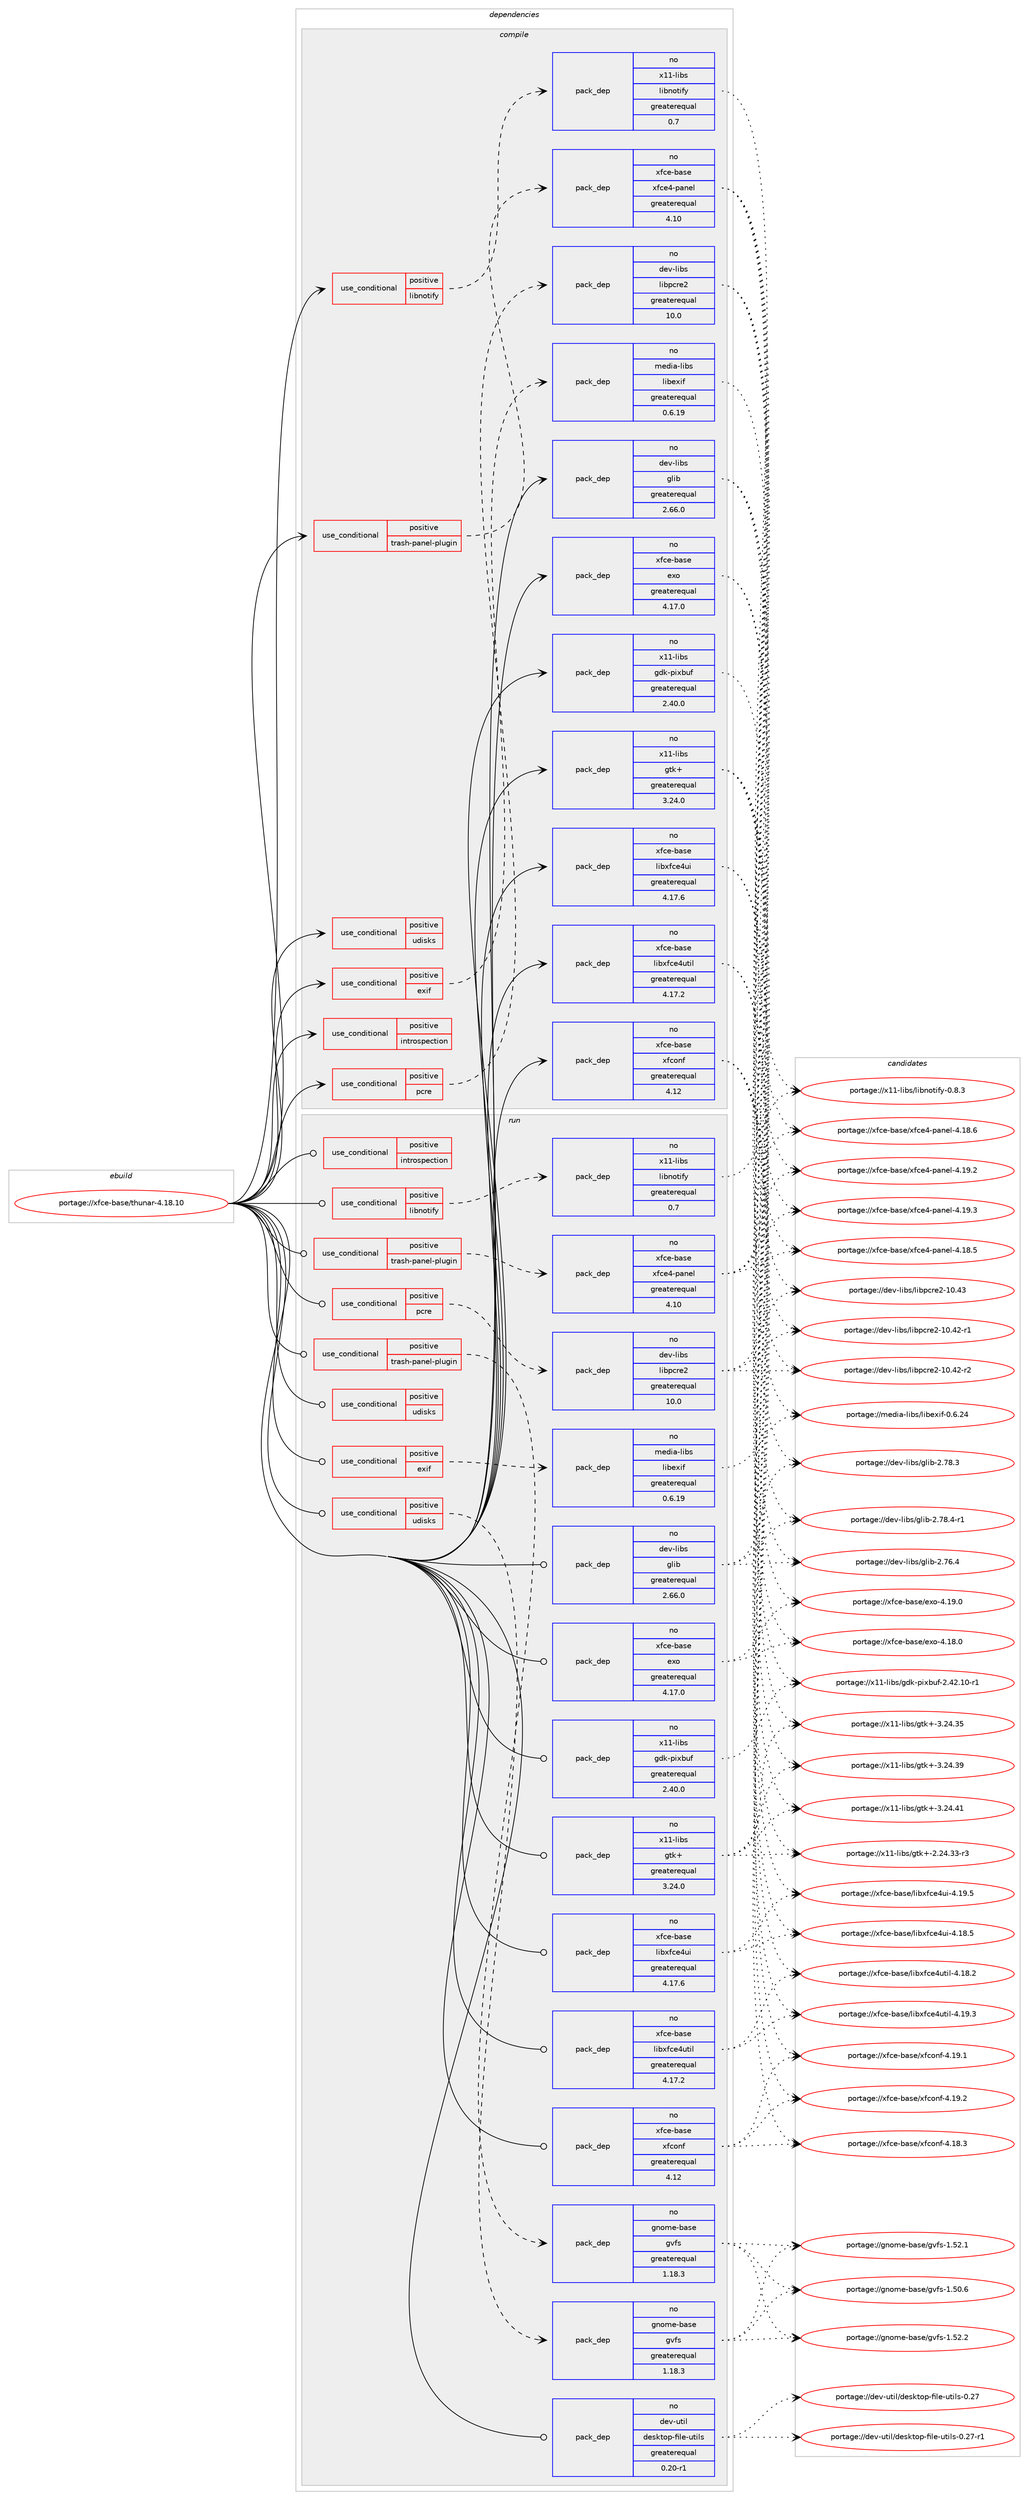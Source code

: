 digraph prolog {

# *************
# Graph options
# *************

newrank=true;
concentrate=true;
compound=true;
graph [rankdir=LR,fontname=Helvetica,fontsize=10,ranksep=1.5];#, ranksep=2.5, nodesep=0.2];
edge  [arrowhead=vee];
node  [fontname=Helvetica,fontsize=10];

# **********
# The ebuild
# **********

subgraph cluster_leftcol {
color=gray;
rank=same;
label=<<i>ebuild</i>>;
id [label="portage://xfce-base/thunar-4.18.10", color=red, width=4, href="../xfce-base/thunar-4.18.10.svg"];
}

# ****************
# The dependencies
# ****************

subgraph cluster_midcol {
color=gray;
label=<<i>dependencies</i>>;
subgraph cluster_compile {
fillcolor="#eeeeee";
style=filled;
label=<<i>compile</i>>;
subgraph cond13745 {
dependency20179 [label=<<TABLE BORDER="0" CELLBORDER="1" CELLSPACING="0" CELLPADDING="4"><TR><TD ROWSPAN="3" CELLPADDING="10">use_conditional</TD></TR><TR><TD>positive</TD></TR><TR><TD>exif</TD></TR></TABLE>>, shape=none, color=red];
subgraph pack6161 {
dependency20180 [label=<<TABLE BORDER="0" CELLBORDER="1" CELLSPACING="0" CELLPADDING="4" WIDTH="220"><TR><TD ROWSPAN="6" CELLPADDING="30">pack_dep</TD></TR><TR><TD WIDTH="110">no</TD></TR><TR><TD>media-libs</TD></TR><TR><TD>libexif</TD></TR><TR><TD>greaterequal</TD></TR><TR><TD>0.6.19</TD></TR></TABLE>>, shape=none, color=blue];
}
dependency20179:e -> dependency20180:w [weight=20,style="dashed",arrowhead="vee"];
}
id:e -> dependency20179:w [weight=20,style="solid",arrowhead="vee"];
subgraph cond13746 {
dependency20181 [label=<<TABLE BORDER="0" CELLBORDER="1" CELLSPACING="0" CELLPADDING="4"><TR><TD ROWSPAN="3" CELLPADDING="10">use_conditional</TD></TR><TR><TD>positive</TD></TR><TR><TD>introspection</TD></TR></TABLE>>, shape=none, color=red];
# *** BEGIN UNKNOWN DEPENDENCY TYPE (TODO) ***
# dependency20181 -> package_dependency(portage://xfce-base/thunar-4.18.10,install,no,dev-libs,gobject-introspection,none,[,,],any_same_slot,[])
# *** END UNKNOWN DEPENDENCY TYPE (TODO) ***

}
id:e -> dependency20181:w [weight=20,style="solid",arrowhead="vee"];
subgraph cond13747 {
dependency20182 [label=<<TABLE BORDER="0" CELLBORDER="1" CELLSPACING="0" CELLPADDING="4"><TR><TD ROWSPAN="3" CELLPADDING="10">use_conditional</TD></TR><TR><TD>positive</TD></TR><TR><TD>libnotify</TD></TR></TABLE>>, shape=none, color=red];
subgraph pack6162 {
dependency20183 [label=<<TABLE BORDER="0" CELLBORDER="1" CELLSPACING="0" CELLPADDING="4" WIDTH="220"><TR><TD ROWSPAN="6" CELLPADDING="30">pack_dep</TD></TR><TR><TD WIDTH="110">no</TD></TR><TR><TD>x11-libs</TD></TR><TR><TD>libnotify</TD></TR><TR><TD>greaterequal</TD></TR><TR><TD>0.7</TD></TR></TABLE>>, shape=none, color=blue];
}
dependency20182:e -> dependency20183:w [weight=20,style="dashed",arrowhead="vee"];
}
id:e -> dependency20182:w [weight=20,style="solid",arrowhead="vee"];
subgraph cond13748 {
dependency20184 [label=<<TABLE BORDER="0" CELLBORDER="1" CELLSPACING="0" CELLPADDING="4"><TR><TD ROWSPAN="3" CELLPADDING="10">use_conditional</TD></TR><TR><TD>positive</TD></TR><TR><TD>pcre</TD></TR></TABLE>>, shape=none, color=red];
subgraph pack6163 {
dependency20185 [label=<<TABLE BORDER="0" CELLBORDER="1" CELLSPACING="0" CELLPADDING="4" WIDTH="220"><TR><TD ROWSPAN="6" CELLPADDING="30">pack_dep</TD></TR><TR><TD WIDTH="110">no</TD></TR><TR><TD>dev-libs</TD></TR><TR><TD>libpcre2</TD></TR><TR><TD>greaterequal</TD></TR><TR><TD>10.0</TD></TR></TABLE>>, shape=none, color=blue];
}
dependency20184:e -> dependency20185:w [weight=20,style="dashed",arrowhead="vee"];
}
id:e -> dependency20184:w [weight=20,style="solid",arrowhead="vee"];
subgraph cond13749 {
dependency20186 [label=<<TABLE BORDER="0" CELLBORDER="1" CELLSPACING="0" CELLPADDING="4"><TR><TD ROWSPAN="3" CELLPADDING="10">use_conditional</TD></TR><TR><TD>positive</TD></TR><TR><TD>trash-panel-plugin</TD></TR></TABLE>>, shape=none, color=red];
subgraph pack6164 {
dependency20187 [label=<<TABLE BORDER="0" CELLBORDER="1" CELLSPACING="0" CELLPADDING="4" WIDTH="220"><TR><TD ROWSPAN="6" CELLPADDING="30">pack_dep</TD></TR><TR><TD WIDTH="110">no</TD></TR><TR><TD>xfce-base</TD></TR><TR><TD>xfce4-panel</TD></TR><TR><TD>greaterequal</TD></TR><TR><TD>4.10</TD></TR></TABLE>>, shape=none, color=blue];
}
dependency20186:e -> dependency20187:w [weight=20,style="dashed",arrowhead="vee"];
}
id:e -> dependency20186:w [weight=20,style="solid",arrowhead="vee"];
subgraph cond13750 {
dependency20188 [label=<<TABLE BORDER="0" CELLBORDER="1" CELLSPACING="0" CELLPADDING="4"><TR><TD ROWSPAN="3" CELLPADDING="10">use_conditional</TD></TR><TR><TD>positive</TD></TR><TR><TD>udisks</TD></TR></TABLE>>, shape=none, color=red];
# *** BEGIN UNKNOWN DEPENDENCY TYPE (TODO) ***
# dependency20188 -> package_dependency(portage://xfce-base/thunar-4.18.10,install,no,dev-libs,libgudev,none,[,,],any_same_slot,[])
# *** END UNKNOWN DEPENDENCY TYPE (TODO) ***

}
id:e -> dependency20188:w [weight=20,style="solid",arrowhead="vee"];
subgraph pack6165 {
dependency20189 [label=<<TABLE BORDER="0" CELLBORDER="1" CELLSPACING="0" CELLPADDING="4" WIDTH="220"><TR><TD ROWSPAN="6" CELLPADDING="30">pack_dep</TD></TR><TR><TD WIDTH="110">no</TD></TR><TR><TD>dev-libs</TD></TR><TR><TD>glib</TD></TR><TR><TD>greaterequal</TD></TR><TR><TD>2.66.0</TD></TR></TABLE>>, shape=none, color=blue];
}
id:e -> dependency20189:w [weight=20,style="solid",arrowhead="vee"];
subgraph pack6166 {
dependency20190 [label=<<TABLE BORDER="0" CELLBORDER="1" CELLSPACING="0" CELLPADDING="4" WIDTH="220"><TR><TD ROWSPAN="6" CELLPADDING="30">pack_dep</TD></TR><TR><TD WIDTH="110">no</TD></TR><TR><TD>x11-libs</TD></TR><TR><TD>gdk-pixbuf</TD></TR><TR><TD>greaterequal</TD></TR><TR><TD>2.40.0</TD></TR></TABLE>>, shape=none, color=blue];
}
id:e -> dependency20190:w [weight=20,style="solid",arrowhead="vee"];
subgraph pack6167 {
dependency20191 [label=<<TABLE BORDER="0" CELLBORDER="1" CELLSPACING="0" CELLPADDING="4" WIDTH="220"><TR><TD ROWSPAN="6" CELLPADDING="30">pack_dep</TD></TR><TR><TD WIDTH="110">no</TD></TR><TR><TD>x11-libs</TD></TR><TR><TD>gtk+</TD></TR><TR><TD>greaterequal</TD></TR><TR><TD>3.24.0</TD></TR></TABLE>>, shape=none, color=blue];
}
id:e -> dependency20191:w [weight=20,style="solid",arrowhead="vee"];
subgraph pack6168 {
dependency20192 [label=<<TABLE BORDER="0" CELLBORDER="1" CELLSPACING="0" CELLPADDING="4" WIDTH="220"><TR><TD ROWSPAN="6" CELLPADDING="30">pack_dep</TD></TR><TR><TD WIDTH="110">no</TD></TR><TR><TD>xfce-base</TD></TR><TR><TD>exo</TD></TR><TR><TD>greaterequal</TD></TR><TR><TD>4.17.0</TD></TR></TABLE>>, shape=none, color=blue];
}
id:e -> dependency20192:w [weight=20,style="solid",arrowhead="vee"];
subgraph pack6169 {
dependency20193 [label=<<TABLE BORDER="0" CELLBORDER="1" CELLSPACING="0" CELLPADDING="4" WIDTH="220"><TR><TD ROWSPAN="6" CELLPADDING="30">pack_dep</TD></TR><TR><TD WIDTH="110">no</TD></TR><TR><TD>xfce-base</TD></TR><TR><TD>libxfce4ui</TD></TR><TR><TD>greaterequal</TD></TR><TR><TD>4.17.6</TD></TR></TABLE>>, shape=none, color=blue];
}
id:e -> dependency20193:w [weight=20,style="solid",arrowhead="vee"];
subgraph pack6170 {
dependency20194 [label=<<TABLE BORDER="0" CELLBORDER="1" CELLSPACING="0" CELLPADDING="4" WIDTH="220"><TR><TD ROWSPAN="6" CELLPADDING="30">pack_dep</TD></TR><TR><TD WIDTH="110">no</TD></TR><TR><TD>xfce-base</TD></TR><TR><TD>libxfce4util</TD></TR><TR><TD>greaterequal</TD></TR><TR><TD>4.17.2</TD></TR></TABLE>>, shape=none, color=blue];
}
id:e -> dependency20194:w [weight=20,style="solid",arrowhead="vee"];
subgraph pack6171 {
dependency20195 [label=<<TABLE BORDER="0" CELLBORDER="1" CELLSPACING="0" CELLPADDING="4" WIDTH="220"><TR><TD ROWSPAN="6" CELLPADDING="30">pack_dep</TD></TR><TR><TD WIDTH="110">no</TD></TR><TR><TD>xfce-base</TD></TR><TR><TD>xfconf</TD></TR><TR><TD>greaterequal</TD></TR><TR><TD>4.12</TD></TR></TABLE>>, shape=none, color=blue];
}
id:e -> dependency20195:w [weight=20,style="solid",arrowhead="vee"];
}
subgraph cluster_compileandrun {
fillcolor="#eeeeee";
style=filled;
label=<<i>compile and run</i>>;
}
subgraph cluster_run {
fillcolor="#eeeeee";
style=filled;
label=<<i>run</i>>;
subgraph cond13751 {
dependency20196 [label=<<TABLE BORDER="0" CELLBORDER="1" CELLSPACING="0" CELLPADDING="4"><TR><TD ROWSPAN="3" CELLPADDING="10">use_conditional</TD></TR><TR><TD>positive</TD></TR><TR><TD>exif</TD></TR></TABLE>>, shape=none, color=red];
subgraph pack6172 {
dependency20197 [label=<<TABLE BORDER="0" CELLBORDER="1" CELLSPACING="0" CELLPADDING="4" WIDTH="220"><TR><TD ROWSPAN="6" CELLPADDING="30">pack_dep</TD></TR><TR><TD WIDTH="110">no</TD></TR><TR><TD>media-libs</TD></TR><TR><TD>libexif</TD></TR><TR><TD>greaterequal</TD></TR><TR><TD>0.6.19</TD></TR></TABLE>>, shape=none, color=blue];
}
dependency20196:e -> dependency20197:w [weight=20,style="dashed",arrowhead="vee"];
}
id:e -> dependency20196:w [weight=20,style="solid",arrowhead="odot"];
subgraph cond13752 {
dependency20198 [label=<<TABLE BORDER="0" CELLBORDER="1" CELLSPACING="0" CELLPADDING="4"><TR><TD ROWSPAN="3" CELLPADDING="10">use_conditional</TD></TR><TR><TD>positive</TD></TR><TR><TD>introspection</TD></TR></TABLE>>, shape=none, color=red];
# *** BEGIN UNKNOWN DEPENDENCY TYPE (TODO) ***
# dependency20198 -> package_dependency(portage://xfce-base/thunar-4.18.10,run,no,dev-libs,gobject-introspection,none,[,,],any_same_slot,[])
# *** END UNKNOWN DEPENDENCY TYPE (TODO) ***

}
id:e -> dependency20198:w [weight=20,style="solid",arrowhead="odot"];
subgraph cond13753 {
dependency20199 [label=<<TABLE BORDER="0" CELLBORDER="1" CELLSPACING="0" CELLPADDING="4"><TR><TD ROWSPAN="3" CELLPADDING="10">use_conditional</TD></TR><TR><TD>positive</TD></TR><TR><TD>libnotify</TD></TR></TABLE>>, shape=none, color=red];
subgraph pack6173 {
dependency20200 [label=<<TABLE BORDER="0" CELLBORDER="1" CELLSPACING="0" CELLPADDING="4" WIDTH="220"><TR><TD ROWSPAN="6" CELLPADDING="30">pack_dep</TD></TR><TR><TD WIDTH="110">no</TD></TR><TR><TD>x11-libs</TD></TR><TR><TD>libnotify</TD></TR><TR><TD>greaterequal</TD></TR><TR><TD>0.7</TD></TR></TABLE>>, shape=none, color=blue];
}
dependency20199:e -> dependency20200:w [weight=20,style="dashed",arrowhead="vee"];
}
id:e -> dependency20199:w [weight=20,style="solid",arrowhead="odot"];
subgraph cond13754 {
dependency20201 [label=<<TABLE BORDER="0" CELLBORDER="1" CELLSPACING="0" CELLPADDING="4"><TR><TD ROWSPAN="3" CELLPADDING="10">use_conditional</TD></TR><TR><TD>positive</TD></TR><TR><TD>pcre</TD></TR></TABLE>>, shape=none, color=red];
subgraph pack6174 {
dependency20202 [label=<<TABLE BORDER="0" CELLBORDER="1" CELLSPACING="0" CELLPADDING="4" WIDTH="220"><TR><TD ROWSPAN="6" CELLPADDING="30">pack_dep</TD></TR><TR><TD WIDTH="110">no</TD></TR><TR><TD>dev-libs</TD></TR><TR><TD>libpcre2</TD></TR><TR><TD>greaterequal</TD></TR><TR><TD>10.0</TD></TR></TABLE>>, shape=none, color=blue];
}
dependency20201:e -> dependency20202:w [weight=20,style="dashed",arrowhead="vee"];
}
id:e -> dependency20201:w [weight=20,style="solid",arrowhead="odot"];
subgraph cond13755 {
dependency20203 [label=<<TABLE BORDER="0" CELLBORDER="1" CELLSPACING="0" CELLPADDING="4"><TR><TD ROWSPAN="3" CELLPADDING="10">use_conditional</TD></TR><TR><TD>positive</TD></TR><TR><TD>trash-panel-plugin</TD></TR></TABLE>>, shape=none, color=red];
subgraph pack6175 {
dependency20204 [label=<<TABLE BORDER="0" CELLBORDER="1" CELLSPACING="0" CELLPADDING="4" WIDTH="220"><TR><TD ROWSPAN="6" CELLPADDING="30">pack_dep</TD></TR><TR><TD WIDTH="110">no</TD></TR><TR><TD>gnome-base</TD></TR><TR><TD>gvfs</TD></TR><TR><TD>greaterequal</TD></TR><TR><TD>1.18.3</TD></TR></TABLE>>, shape=none, color=blue];
}
dependency20203:e -> dependency20204:w [weight=20,style="dashed",arrowhead="vee"];
}
id:e -> dependency20203:w [weight=20,style="solid",arrowhead="odot"];
subgraph cond13756 {
dependency20205 [label=<<TABLE BORDER="0" CELLBORDER="1" CELLSPACING="0" CELLPADDING="4"><TR><TD ROWSPAN="3" CELLPADDING="10">use_conditional</TD></TR><TR><TD>positive</TD></TR><TR><TD>trash-panel-plugin</TD></TR></TABLE>>, shape=none, color=red];
subgraph pack6176 {
dependency20206 [label=<<TABLE BORDER="0" CELLBORDER="1" CELLSPACING="0" CELLPADDING="4" WIDTH="220"><TR><TD ROWSPAN="6" CELLPADDING="30">pack_dep</TD></TR><TR><TD WIDTH="110">no</TD></TR><TR><TD>xfce-base</TD></TR><TR><TD>xfce4-panel</TD></TR><TR><TD>greaterequal</TD></TR><TR><TD>4.10</TD></TR></TABLE>>, shape=none, color=blue];
}
dependency20205:e -> dependency20206:w [weight=20,style="dashed",arrowhead="vee"];
}
id:e -> dependency20205:w [weight=20,style="solid",arrowhead="odot"];
subgraph cond13757 {
dependency20207 [label=<<TABLE BORDER="0" CELLBORDER="1" CELLSPACING="0" CELLPADDING="4"><TR><TD ROWSPAN="3" CELLPADDING="10">use_conditional</TD></TR><TR><TD>positive</TD></TR><TR><TD>udisks</TD></TR></TABLE>>, shape=none, color=red];
# *** BEGIN UNKNOWN DEPENDENCY TYPE (TODO) ***
# dependency20207 -> package_dependency(portage://xfce-base/thunar-4.18.10,run,no,dev-libs,libgudev,none,[,,],any_same_slot,[])
# *** END UNKNOWN DEPENDENCY TYPE (TODO) ***

}
id:e -> dependency20207:w [weight=20,style="solid",arrowhead="odot"];
subgraph cond13758 {
dependency20208 [label=<<TABLE BORDER="0" CELLBORDER="1" CELLSPACING="0" CELLPADDING="4"><TR><TD ROWSPAN="3" CELLPADDING="10">use_conditional</TD></TR><TR><TD>positive</TD></TR><TR><TD>udisks</TD></TR></TABLE>>, shape=none, color=red];
subgraph pack6177 {
dependency20209 [label=<<TABLE BORDER="0" CELLBORDER="1" CELLSPACING="0" CELLPADDING="4" WIDTH="220"><TR><TD ROWSPAN="6" CELLPADDING="30">pack_dep</TD></TR><TR><TD WIDTH="110">no</TD></TR><TR><TD>gnome-base</TD></TR><TR><TD>gvfs</TD></TR><TR><TD>greaterequal</TD></TR><TR><TD>1.18.3</TD></TR></TABLE>>, shape=none, color=blue];
}
dependency20208:e -> dependency20209:w [weight=20,style="dashed",arrowhead="vee"];
# *** BEGIN UNKNOWN DEPENDENCY TYPE (TODO) ***
# dependency20208 -> package_dependency(portage://xfce-base/thunar-4.18.10,run,no,virtual,udev,none,[,,],[],[])
# *** END UNKNOWN DEPENDENCY TYPE (TODO) ***

}
id:e -> dependency20208:w [weight=20,style="solid",arrowhead="odot"];
subgraph pack6178 {
dependency20210 [label=<<TABLE BORDER="0" CELLBORDER="1" CELLSPACING="0" CELLPADDING="4" WIDTH="220"><TR><TD ROWSPAN="6" CELLPADDING="30">pack_dep</TD></TR><TR><TD WIDTH="110">no</TD></TR><TR><TD>dev-libs</TD></TR><TR><TD>glib</TD></TR><TR><TD>greaterequal</TD></TR><TR><TD>2.66.0</TD></TR></TABLE>>, shape=none, color=blue];
}
id:e -> dependency20210:w [weight=20,style="solid",arrowhead="odot"];
subgraph pack6179 {
dependency20211 [label=<<TABLE BORDER="0" CELLBORDER="1" CELLSPACING="0" CELLPADDING="4" WIDTH="220"><TR><TD ROWSPAN="6" CELLPADDING="30">pack_dep</TD></TR><TR><TD WIDTH="110">no</TD></TR><TR><TD>dev-util</TD></TR><TR><TD>desktop-file-utils</TD></TR><TR><TD>greaterequal</TD></TR><TR><TD>0.20-r1</TD></TR></TABLE>>, shape=none, color=blue];
}
id:e -> dependency20211:w [weight=20,style="solid",arrowhead="odot"];
subgraph pack6180 {
dependency20212 [label=<<TABLE BORDER="0" CELLBORDER="1" CELLSPACING="0" CELLPADDING="4" WIDTH="220"><TR><TD ROWSPAN="6" CELLPADDING="30">pack_dep</TD></TR><TR><TD WIDTH="110">no</TD></TR><TR><TD>x11-libs</TD></TR><TR><TD>gdk-pixbuf</TD></TR><TR><TD>greaterequal</TD></TR><TR><TD>2.40.0</TD></TR></TABLE>>, shape=none, color=blue];
}
id:e -> dependency20212:w [weight=20,style="solid",arrowhead="odot"];
subgraph pack6181 {
dependency20213 [label=<<TABLE BORDER="0" CELLBORDER="1" CELLSPACING="0" CELLPADDING="4" WIDTH="220"><TR><TD ROWSPAN="6" CELLPADDING="30">pack_dep</TD></TR><TR><TD WIDTH="110">no</TD></TR><TR><TD>x11-libs</TD></TR><TR><TD>gtk+</TD></TR><TR><TD>greaterequal</TD></TR><TR><TD>3.24.0</TD></TR></TABLE>>, shape=none, color=blue];
}
id:e -> dependency20213:w [weight=20,style="solid",arrowhead="odot"];
# *** BEGIN UNKNOWN DEPENDENCY TYPE (TODO) ***
# id -> package_dependency(portage://xfce-base/thunar-4.18.10,run,no,x11-misc,shared-mime-info,none,[,,],[],[])
# *** END UNKNOWN DEPENDENCY TYPE (TODO) ***

subgraph pack6182 {
dependency20214 [label=<<TABLE BORDER="0" CELLBORDER="1" CELLSPACING="0" CELLPADDING="4" WIDTH="220"><TR><TD ROWSPAN="6" CELLPADDING="30">pack_dep</TD></TR><TR><TD WIDTH="110">no</TD></TR><TR><TD>xfce-base</TD></TR><TR><TD>exo</TD></TR><TR><TD>greaterequal</TD></TR><TR><TD>4.17.0</TD></TR></TABLE>>, shape=none, color=blue];
}
id:e -> dependency20214:w [weight=20,style="solid",arrowhead="odot"];
subgraph pack6183 {
dependency20215 [label=<<TABLE BORDER="0" CELLBORDER="1" CELLSPACING="0" CELLPADDING="4" WIDTH="220"><TR><TD ROWSPAN="6" CELLPADDING="30">pack_dep</TD></TR><TR><TD WIDTH="110">no</TD></TR><TR><TD>xfce-base</TD></TR><TR><TD>libxfce4ui</TD></TR><TR><TD>greaterequal</TD></TR><TR><TD>4.17.6</TD></TR></TABLE>>, shape=none, color=blue];
}
id:e -> dependency20215:w [weight=20,style="solid",arrowhead="odot"];
subgraph pack6184 {
dependency20216 [label=<<TABLE BORDER="0" CELLBORDER="1" CELLSPACING="0" CELLPADDING="4" WIDTH="220"><TR><TD ROWSPAN="6" CELLPADDING="30">pack_dep</TD></TR><TR><TD WIDTH="110">no</TD></TR><TR><TD>xfce-base</TD></TR><TR><TD>libxfce4util</TD></TR><TR><TD>greaterequal</TD></TR><TR><TD>4.17.2</TD></TR></TABLE>>, shape=none, color=blue];
}
id:e -> dependency20216:w [weight=20,style="solid",arrowhead="odot"];
subgraph pack6185 {
dependency20217 [label=<<TABLE BORDER="0" CELLBORDER="1" CELLSPACING="0" CELLPADDING="4" WIDTH="220"><TR><TD ROWSPAN="6" CELLPADDING="30">pack_dep</TD></TR><TR><TD WIDTH="110">no</TD></TR><TR><TD>xfce-base</TD></TR><TR><TD>xfconf</TD></TR><TR><TD>greaterequal</TD></TR><TR><TD>4.12</TD></TR></TABLE>>, shape=none, color=blue];
}
id:e -> dependency20217:w [weight=20,style="solid",arrowhead="odot"];
}
}

# **************
# The candidates
# **************

subgraph cluster_choices {
rank=same;
color=gray;
label=<<i>candidates</i>>;

subgraph choice6161 {
color=black;
nodesep=1;
choice109101100105974510810598115471081059810112010510245484654465052 [label="portage://media-libs/libexif-0.6.24", color=red, width=4,href="../media-libs/libexif-0.6.24.svg"];
dependency20180:e -> choice109101100105974510810598115471081059810112010510245484654465052:w [style=dotted,weight="100"];
}
subgraph choice6162 {
color=black;
nodesep=1;
choice120494945108105981154710810598110111116105102121454846564651 [label="portage://x11-libs/libnotify-0.8.3", color=red, width=4,href="../x11-libs/libnotify-0.8.3.svg"];
dependency20183:e -> choice120494945108105981154710810598110111116105102121454846564651:w [style=dotted,weight="100"];
}
subgraph choice6163 {
color=black;
nodesep=1;
choice1001011184510810598115471081059811299114101504549484652504511449 [label="portage://dev-libs/libpcre2-10.42-r1", color=red, width=4,href="../dev-libs/libpcre2-10.42-r1.svg"];
choice1001011184510810598115471081059811299114101504549484652504511450 [label="portage://dev-libs/libpcre2-10.42-r2", color=red, width=4,href="../dev-libs/libpcre2-10.42-r2.svg"];
choice100101118451081059811547108105981129911410150454948465251 [label="portage://dev-libs/libpcre2-10.43", color=red, width=4,href="../dev-libs/libpcre2-10.43.svg"];
dependency20185:e -> choice1001011184510810598115471081059811299114101504549484652504511449:w [style=dotted,weight="100"];
dependency20185:e -> choice1001011184510810598115471081059811299114101504549484652504511450:w [style=dotted,weight="100"];
dependency20185:e -> choice100101118451081059811547108105981129911410150454948465251:w [style=dotted,weight="100"];
}
subgraph choice6164 {
color=black;
nodesep=1;
choice12010299101459897115101471201029910152451129711010110845524649564653 [label="portage://xfce-base/xfce4-panel-4.18.5", color=red, width=4,href="../xfce-base/xfce4-panel-4.18.5.svg"];
choice12010299101459897115101471201029910152451129711010110845524649564654 [label="portage://xfce-base/xfce4-panel-4.18.6", color=red, width=4,href="../xfce-base/xfce4-panel-4.18.6.svg"];
choice12010299101459897115101471201029910152451129711010110845524649574650 [label="portage://xfce-base/xfce4-panel-4.19.2", color=red, width=4,href="../xfce-base/xfce4-panel-4.19.2.svg"];
choice12010299101459897115101471201029910152451129711010110845524649574651 [label="portage://xfce-base/xfce4-panel-4.19.3", color=red, width=4,href="../xfce-base/xfce4-panel-4.19.3.svg"];
dependency20187:e -> choice12010299101459897115101471201029910152451129711010110845524649564653:w [style=dotted,weight="100"];
dependency20187:e -> choice12010299101459897115101471201029910152451129711010110845524649564654:w [style=dotted,weight="100"];
dependency20187:e -> choice12010299101459897115101471201029910152451129711010110845524649574650:w [style=dotted,weight="100"];
dependency20187:e -> choice12010299101459897115101471201029910152451129711010110845524649574651:w [style=dotted,weight="100"];
}
subgraph choice6165 {
color=black;
nodesep=1;
choice1001011184510810598115471031081059845504655544652 [label="portage://dev-libs/glib-2.76.4", color=red, width=4,href="../dev-libs/glib-2.76.4.svg"];
choice1001011184510810598115471031081059845504655564651 [label="portage://dev-libs/glib-2.78.3", color=red, width=4,href="../dev-libs/glib-2.78.3.svg"];
choice10010111845108105981154710310810598455046555646524511449 [label="portage://dev-libs/glib-2.78.4-r1", color=red, width=4,href="../dev-libs/glib-2.78.4-r1.svg"];
dependency20189:e -> choice1001011184510810598115471031081059845504655544652:w [style=dotted,weight="100"];
dependency20189:e -> choice1001011184510810598115471031081059845504655564651:w [style=dotted,weight="100"];
dependency20189:e -> choice10010111845108105981154710310810598455046555646524511449:w [style=dotted,weight="100"];
}
subgraph choice6166 {
color=black;
nodesep=1;
choice1204949451081059811547103100107451121051209811710245504652504649484511449 [label="portage://x11-libs/gdk-pixbuf-2.42.10-r1", color=red, width=4,href="../x11-libs/gdk-pixbuf-2.42.10-r1.svg"];
dependency20190:e -> choice1204949451081059811547103100107451121051209811710245504652504649484511449:w [style=dotted,weight="100"];
}
subgraph choice6167 {
color=black;
nodesep=1;
choice12049494510810598115471031161074345504650524651514511451 [label="portage://x11-libs/gtk+-2.24.33-r3", color=red, width=4,href="../x11-libs/gtk+-2.24.33-r3.svg"];
choice1204949451081059811547103116107434551465052465153 [label="portage://x11-libs/gtk+-3.24.35", color=red, width=4,href="../x11-libs/gtk+-3.24.35.svg"];
choice1204949451081059811547103116107434551465052465157 [label="portage://x11-libs/gtk+-3.24.39", color=red, width=4,href="../x11-libs/gtk+-3.24.39.svg"];
choice1204949451081059811547103116107434551465052465249 [label="portage://x11-libs/gtk+-3.24.41", color=red, width=4,href="../x11-libs/gtk+-3.24.41.svg"];
dependency20191:e -> choice12049494510810598115471031161074345504650524651514511451:w [style=dotted,weight="100"];
dependency20191:e -> choice1204949451081059811547103116107434551465052465153:w [style=dotted,weight="100"];
dependency20191:e -> choice1204949451081059811547103116107434551465052465157:w [style=dotted,weight="100"];
dependency20191:e -> choice1204949451081059811547103116107434551465052465249:w [style=dotted,weight="100"];
}
subgraph choice6168 {
color=black;
nodesep=1;
choice120102991014598971151014710112011145524649564648 [label="portage://xfce-base/exo-4.18.0", color=red, width=4,href="../xfce-base/exo-4.18.0.svg"];
choice120102991014598971151014710112011145524649574648 [label="portage://xfce-base/exo-4.19.0", color=red, width=4,href="../xfce-base/exo-4.19.0.svg"];
dependency20192:e -> choice120102991014598971151014710112011145524649564648:w [style=dotted,weight="100"];
dependency20192:e -> choice120102991014598971151014710112011145524649574648:w [style=dotted,weight="100"];
}
subgraph choice6169 {
color=black;
nodesep=1;
choice120102991014598971151014710810598120102991015211710545524649564653 [label="portage://xfce-base/libxfce4ui-4.18.5", color=red, width=4,href="../xfce-base/libxfce4ui-4.18.5.svg"];
choice120102991014598971151014710810598120102991015211710545524649574653 [label="portage://xfce-base/libxfce4ui-4.19.5", color=red, width=4,href="../xfce-base/libxfce4ui-4.19.5.svg"];
dependency20193:e -> choice120102991014598971151014710810598120102991015211710545524649564653:w [style=dotted,weight="100"];
dependency20193:e -> choice120102991014598971151014710810598120102991015211710545524649574653:w [style=dotted,weight="100"];
}
subgraph choice6170 {
color=black;
nodesep=1;
choice120102991014598971151014710810598120102991015211711610510845524649564650 [label="portage://xfce-base/libxfce4util-4.18.2", color=red, width=4,href="../xfce-base/libxfce4util-4.18.2.svg"];
choice120102991014598971151014710810598120102991015211711610510845524649574651 [label="portage://xfce-base/libxfce4util-4.19.3", color=red, width=4,href="../xfce-base/libxfce4util-4.19.3.svg"];
dependency20194:e -> choice120102991014598971151014710810598120102991015211711610510845524649564650:w [style=dotted,weight="100"];
dependency20194:e -> choice120102991014598971151014710810598120102991015211711610510845524649574651:w [style=dotted,weight="100"];
}
subgraph choice6171 {
color=black;
nodesep=1;
choice12010299101459897115101471201029911111010245524649564651 [label="portage://xfce-base/xfconf-4.18.3", color=red, width=4,href="../xfce-base/xfconf-4.18.3.svg"];
choice12010299101459897115101471201029911111010245524649574649 [label="portage://xfce-base/xfconf-4.19.1", color=red, width=4,href="../xfce-base/xfconf-4.19.1.svg"];
choice12010299101459897115101471201029911111010245524649574650 [label="portage://xfce-base/xfconf-4.19.2", color=red, width=4,href="../xfce-base/xfconf-4.19.2.svg"];
dependency20195:e -> choice12010299101459897115101471201029911111010245524649564651:w [style=dotted,weight="100"];
dependency20195:e -> choice12010299101459897115101471201029911111010245524649574649:w [style=dotted,weight="100"];
dependency20195:e -> choice12010299101459897115101471201029911111010245524649574650:w [style=dotted,weight="100"];
}
subgraph choice6172 {
color=black;
nodesep=1;
choice109101100105974510810598115471081059810112010510245484654465052 [label="portage://media-libs/libexif-0.6.24", color=red, width=4,href="../media-libs/libexif-0.6.24.svg"];
dependency20197:e -> choice109101100105974510810598115471081059810112010510245484654465052:w [style=dotted,weight="100"];
}
subgraph choice6173 {
color=black;
nodesep=1;
choice120494945108105981154710810598110111116105102121454846564651 [label="portage://x11-libs/libnotify-0.8.3", color=red, width=4,href="../x11-libs/libnotify-0.8.3.svg"];
dependency20200:e -> choice120494945108105981154710810598110111116105102121454846564651:w [style=dotted,weight="100"];
}
subgraph choice6174 {
color=black;
nodesep=1;
choice1001011184510810598115471081059811299114101504549484652504511449 [label="portage://dev-libs/libpcre2-10.42-r1", color=red, width=4,href="../dev-libs/libpcre2-10.42-r1.svg"];
choice1001011184510810598115471081059811299114101504549484652504511450 [label="portage://dev-libs/libpcre2-10.42-r2", color=red, width=4,href="../dev-libs/libpcre2-10.42-r2.svg"];
choice100101118451081059811547108105981129911410150454948465251 [label="portage://dev-libs/libpcre2-10.43", color=red, width=4,href="../dev-libs/libpcre2-10.43.svg"];
dependency20202:e -> choice1001011184510810598115471081059811299114101504549484652504511449:w [style=dotted,weight="100"];
dependency20202:e -> choice1001011184510810598115471081059811299114101504549484652504511450:w [style=dotted,weight="100"];
dependency20202:e -> choice100101118451081059811547108105981129911410150454948465251:w [style=dotted,weight="100"];
}
subgraph choice6175 {
color=black;
nodesep=1;
choice1031101111091014598971151014710311810211545494653484654 [label="portage://gnome-base/gvfs-1.50.6", color=red, width=4,href="../gnome-base/gvfs-1.50.6.svg"];
choice1031101111091014598971151014710311810211545494653504649 [label="portage://gnome-base/gvfs-1.52.1", color=red, width=4,href="../gnome-base/gvfs-1.52.1.svg"];
choice1031101111091014598971151014710311810211545494653504650 [label="portage://gnome-base/gvfs-1.52.2", color=red, width=4,href="../gnome-base/gvfs-1.52.2.svg"];
dependency20204:e -> choice1031101111091014598971151014710311810211545494653484654:w [style=dotted,weight="100"];
dependency20204:e -> choice1031101111091014598971151014710311810211545494653504649:w [style=dotted,weight="100"];
dependency20204:e -> choice1031101111091014598971151014710311810211545494653504650:w [style=dotted,weight="100"];
}
subgraph choice6176 {
color=black;
nodesep=1;
choice12010299101459897115101471201029910152451129711010110845524649564653 [label="portage://xfce-base/xfce4-panel-4.18.5", color=red, width=4,href="../xfce-base/xfce4-panel-4.18.5.svg"];
choice12010299101459897115101471201029910152451129711010110845524649564654 [label="portage://xfce-base/xfce4-panel-4.18.6", color=red, width=4,href="../xfce-base/xfce4-panel-4.18.6.svg"];
choice12010299101459897115101471201029910152451129711010110845524649574650 [label="portage://xfce-base/xfce4-panel-4.19.2", color=red, width=4,href="../xfce-base/xfce4-panel-4.19.2.svg"];
choice12010299101459897115101471201029910152451129711010110845524649574651 [label="portage://xfce-base/xfce4-panel-4.19.3", color=red, width=4,href="../xfce-base/xfce4-panel-4.19.3.svg"];
dependency20206:e -> choice12010299101459897115101471201029910152451129711010110845524649564653:w [style=dotted,weight="100"];
dependency20206:e -> choice12010299101459897115101471201029910152451129711010110845524649564654:w [style=dotted,weight="100"];
dependency20206:e -> choice12010299101459897115101471201029910152451129711010110845524649574650:w [style=dotted,weight="100"];
dependency20206:e -> choice12010299101459897115101471201029910152451129711010110845524649574651:w [style=dotted,weight="100"];
}
subgraph choice6177 {
color=black;
nodesep=1;
choice1031101111091014598971151014710311810211545494653484654 [label="portage://gnome-base/gvfs-1.50.6", color=red, width=4,href="../gnome-base/gvfs-1.50.6.svg"];
choice1031101111091014598971151014710311810211545494653504649 [label="portage://gnome-base/gvfs-1.52.1", color=red, width=4,href="../gnome-base/gvfs-1.52.1.svg"];
choice1031101111091014598971151014710311810211545494653504650 [label="portage://gnome-base/gvfs-1.52.2", color=red, width=4,href="../gnome-base/gvfs-1.52.2.svg"];
dependency20209:e -> choice1031101111091014598971151014710311810211545494653484654:w [style=dotted,weight="100"];
dependency20209:e -> choice1031101111091014598971151014710311810211545494653504649:w [style=dotted,weight="100"];
dependency20209:e -> choice1031101111091014598971151014710311810211545494653504650:w [style=dotted,weight="100"];
}
subgraph choice6178 {
color=black;
nodesep=1;
choice1001011184510810598115471031081059845504655544652 [label="portage://dev-libs/glib-2.76.4", color=red, width=4,href="../dev-libs/glib-2.76.4.svg"];
choice1001011184510810598115471031081059845504655564651 [label="portage://dev-libs/glib-2.78.3", color=red, width=4,href="../dev-libs/glib-2.78.3.svg"];
choice10010111845108105981154710310810598455046555646524511449 [label="portage://dev-libs/glib-2.78.4-r1", color=red, width=4,href="../dev-libs/glib-2.78.4-r1.svg"];
dependency20210:e -> choice1001011184510810598115471031081059845504655544652:w [style=dotted,weight="100"];
dependency20210:e -> choice1001011184510810598115471031081059845504655564651:w [style=dotted,weight="100"];
dependency20210:e -> choice10010111845108105981154710310810598455046555646524511449:w [style=dotted,weight="100"];
}
subgraph choice6179 {
color=black;
nodesep=1;
choice100101118451171161051084710010111510711611111245102105108101451171161051081154548465055 [label="portage://dev-util/desktop-file-utils-0.27", color=red, width=4,href="../dev-util/desktop-file-utils-0.27.svg"];
choice1001011184511711610510847100101115107116111112451021051081014511711610510811545484650554511449 [label="portage://dev-util/desktop-file-utils-0.27-r1", color=red, width=4,href="../dev-util/desktop-file-utils-0.27-r1.svg"];
dependency20211:e -> choice100101118451171161051084710010111510711611111245102105108101451171161051081154548465055:w [style=dotted,weight="100"];
dependency20211:e -> choice1001011184511711610510847100101115107116111112451021051081014511711610510811545484650554511449:w [style=dotted,weight="100"];
}
subgraph choice6180 {
color=black;
nodesep=1;
choice1204949451081059811547103100107451121051209811710245504652504649484511449 [label="portage://x11-libs/gdk-pixbuf-2.42.10-r1", color=red, width=4,href="../x11-libs/gdk-pixbuf-2.42.10-r1.svg"];
dependency20212:e -> choice1204949451081059811547103100107451121051209811710245504652504649484511449:w [style=dotted,weight="100"];
}
subgraph choice6181 {
color=black;
nodesep=1;
choice12049494510810598115471031161074345504650524651514511451 [label="portage://x11-libs/gtk+-2.24.33-r3", color=red, width=4,href="../x11-libs/gtk+-2.24.33-r3.svg"];
choice1204949451081059811547103116107434551465052465153 [label="portage://x11-libs/gtk+-3.24.35", color=red, width=4,href="../x11-libs/gtk+-3.24.35.svg"];
choice1204949451081059811547103116107434551465052465157 [label="portage://x11-libs/gtk+-3.24.39", color=red, width=4,href="../x11-libs/gtk+-3.24.39.svg"];
choice1204949451081059811547103116107434551465052465249 [label="portage://x11-libs/gtk+-3.24.41", color=red, width=4,href="../x11-libs/gtk+-3.24.41.svg"];
dependency20213:e -> choice12049494510810598115471031161074345504650524651514511451:w [style=dotted,weight="100"];
dependency20213:e -> choice1204949451081059811547103116107434551465052465153:w [style=dotted,weight="100"];
dependency20213:e -> choice1204949451081059811547103116107434551465052465157:w [style=dotted,weight="100"];
dependency20213:e -> choice1204949451081059811547103116107434551465052465249:w [style=dotted,weight="100"];
}
subgraph choice6182 {
color=black;
nodesep=1;
choice120102991014598971151014710112011145524649564648 [label="portage://xfce-base/exo-4.18.0", color=red, width=4,href="../xfce-base/exo-4.18.0.svg"];
choice120102991014598971151014710112011145524649574648 [label="portage://xfce-base/exo-4.19.0", color=red, width=4,href="../xfce-base/exo-4.19.0.svg"];
dependency20214:e -> choice120102991014598971151014710112011145524649564648:w [style=dotted,weight="100"];
dependency20214:e -> choice120102991014598971151014710112011145524649574648:w [style=dotted,weight="100"];
}
subgraph choice6183 {
color=black;
nodesep=1;
choice120102991014598971151014710810598120102991015211710545524649564653 [label="portage://xfce-base/libxfce4ui-4.18.5", color=red, width=4,href="../xfce-base/libxfce4ui-4.18.5.svg"];
choice120102991014598971151014710810598120102991015211710545524649574653 [label="portage://xfce-base/libxfce4ui-4.19.5", color=red, width=4,href="../xfce-base/libxfce4ui-4.19.5.svg"];
dependency20215:e -> choice120102991014598971151014710810598120102991015211710545524649564653:w [style=dotted,weight="100"];
dependency20215:e -> choice120102991014598971151014710810598120102991015211710545524649574653:w [style=dotted,weight="100"];
}
subgraph choice6184 {
color=black;
nodesep=1;
choice120102991014598971151014710810598120102991015211711610510845524649564650 [label="portage://xfce-base/libxfce4util-4.18.2", color=red, width=4,href="../xfce-base/libxfce4util-4.18.2.svg"];
choice120102991014598971151014710810598120102991015211711610510845524649574651 [label="portage://xfce-base/libxfce4util-4.19.3", color=red, width=4,href="../xfce-base/libxfce4util-4.19.3.svg"];
dependency20216:e -> choice120102991014598971151014710810598120102991015211711610510845524649564650:w [style=dotted,weight="100"];
dependency20216:e -> choice120102991014598971151014710810598120102991015211711610510845524649574651:w [style=dotted,weight="100"];
}
subgraph choice6185 {
color=black;
nodesep=1;
choice12010299101459897115101471201029911111010245524649564651 [label="portage://xfce-base/xfconf-4.18.3", color=red, width=4,href="../xfce-base/xfconf-4.18.3.svg"];
choice12010299101459897115101471201029911111010245524649574649 [label="portage://xfce-base/xfconf-4.19.1", color=red, width=4,href="../xfce-base/xfconf-4.19.1.svg"];
choice12010299101459897115101471201029911111010245524649574650 [label="portage://xfce-base/xfconf-4.19.2", color=red, width=4,href="../xfce-base/xfconf-4.19.2.svg"];
dependency20217:e -> choice12010299101459897115101471201029911111010245524649564651:w [style=dotted,weight="100"];
dependency20217:e -> choice12010299101459897115101471201029911111010245524649574649:w [style=dotted,weight="100"];
dependency20217:e -> choice12010299101459897115101471201029911111010245524649574650:w [style=dotted,weight="100"];
}
}

}
